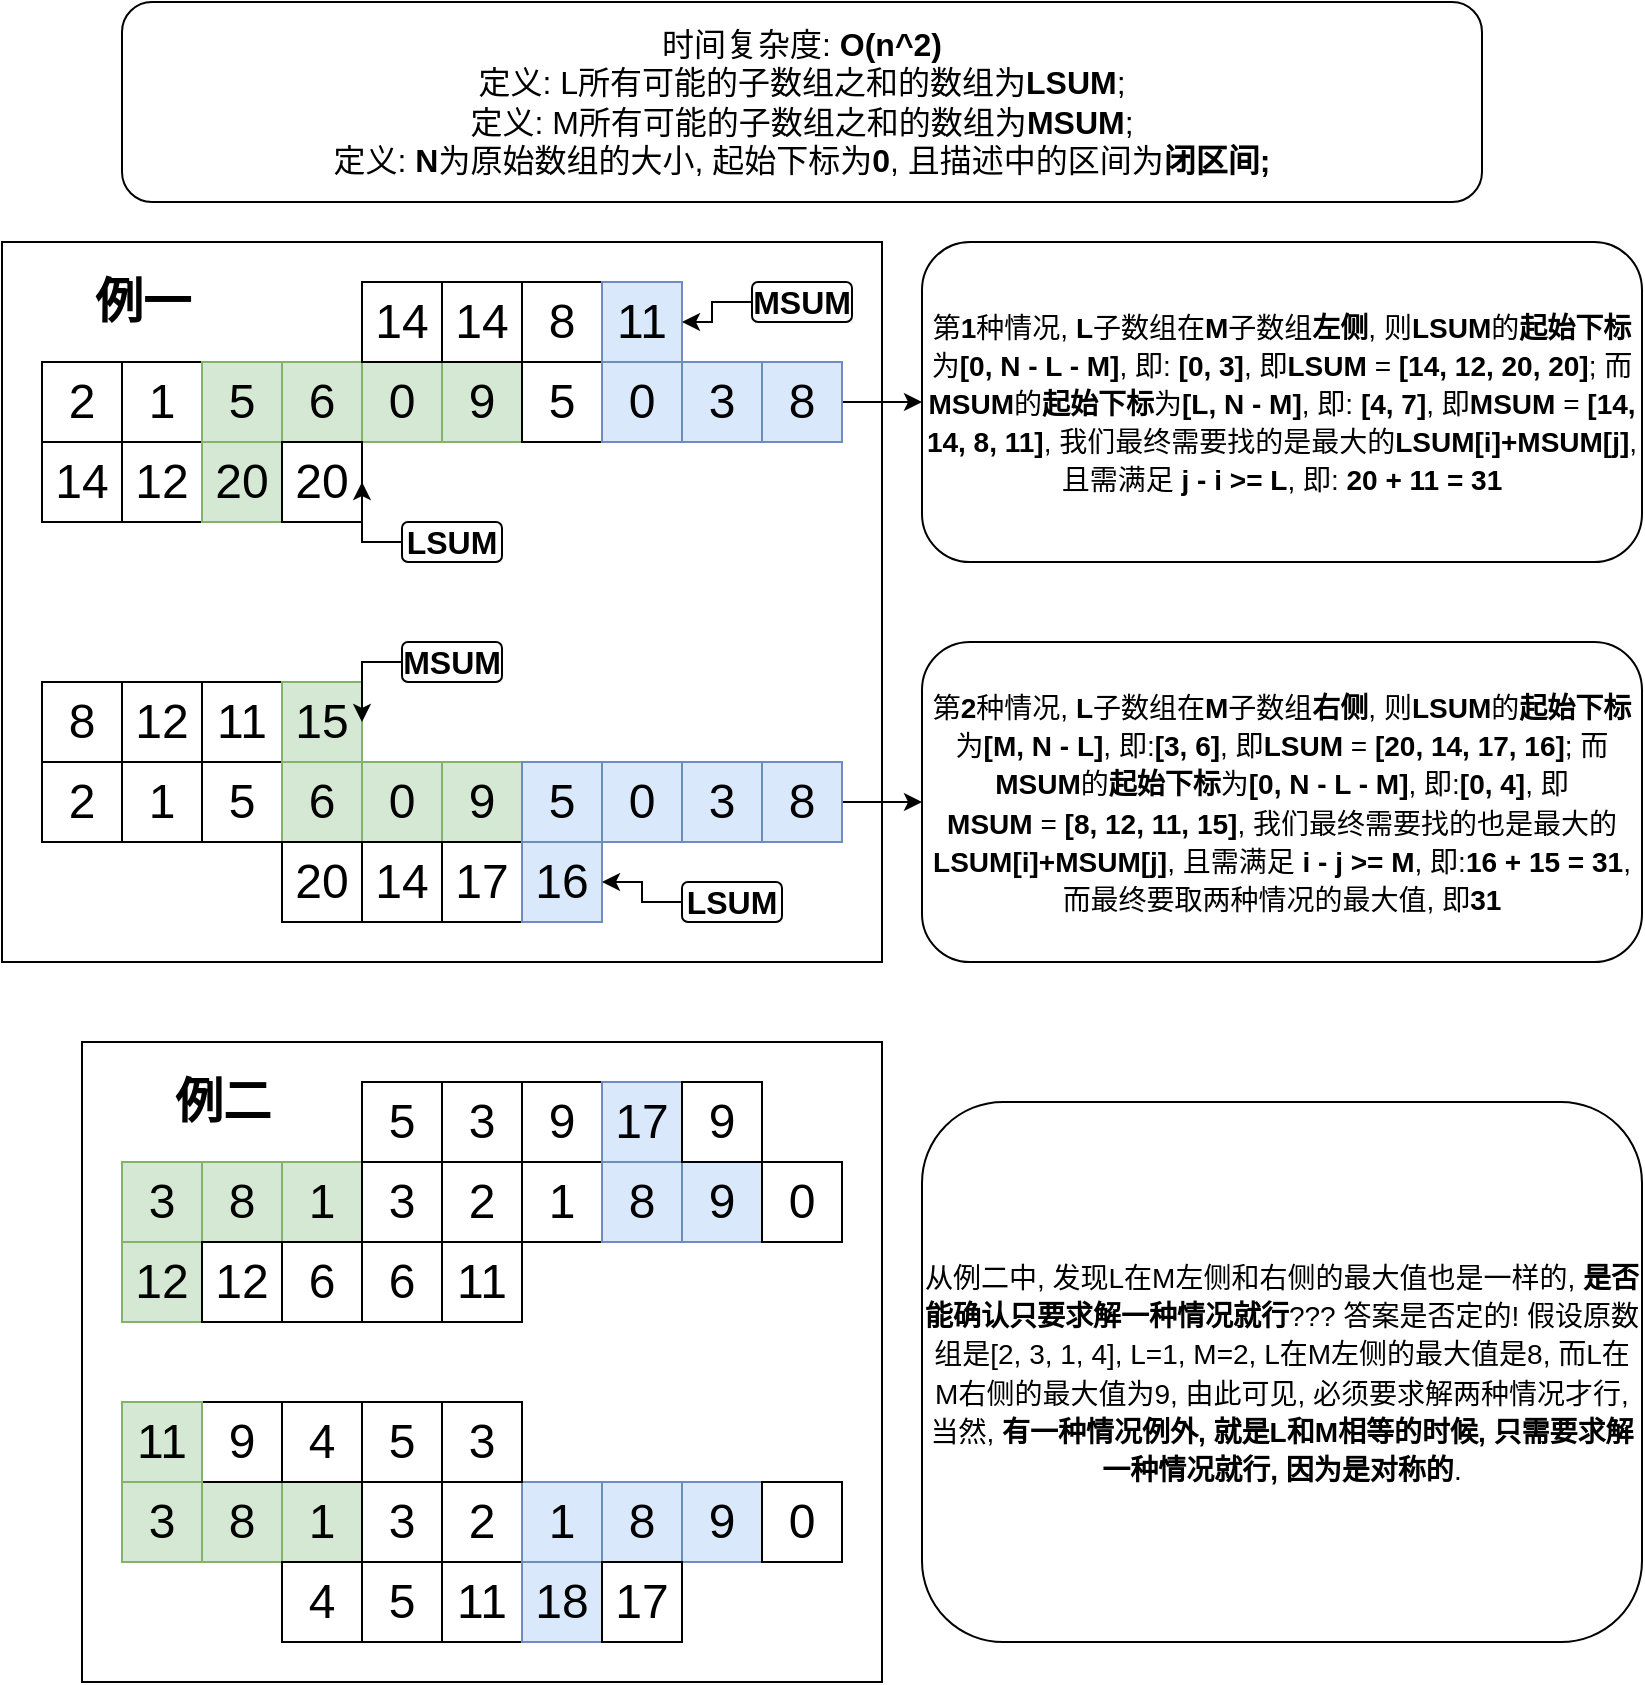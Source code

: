 <mxfile version="10.7.5" type="github"><diagram id="J-oB_Gyhdbi0Jz0GIsj-" name="Page-1"><mxGraphModel dx="918" dy="645" grid="1" gridSize="10" guides="1" tooltips="1" connect="1" arrows="1" fold="1" page="1" pageScale="1" pageWidth="850" pageHeight="1100" background="none" math="0" shadow="0"><root><mxCell id="0"/><mxCell id="1" parent="0"/><mxCell id="X7NBNO9IW3vi-4_0X4rQ-108" value="" style="rounded=0;whiteSpace=wrap;html=1;fontSize=24;" parent="1" vertex="1"><mxGeometry x="60" y="540" width="400" height="320" as="geometry"/></mxCell><mxCell id="X7NBNO9IW3vi-4_0X4rQ-107" value="" style="rounded=0;whiteSpace=wrap;html=1;fontSize=24;" parent="1" vertex="1"><mxGeometry x="20" y="140" width="440" height="360" as="geometry"/></mxCell><mxCell id="X7NBNO9IW3vi-4_0X4rQ-1" value="2" style="rounded=0;whiteSpace=wrap;html=1;fontSize=24;" parent="1" vertex="1"><mxGeometry x="40" y="200" width="40" height="40" as="geometry"/></mxCell><mxCell id="X7NBNO9IW3vi-4_0X4rQ-2" value="1" style="rounded=0;whiteSpace=wrap;html=1;fontSize=24;" parent="1" vertex="1"><mxGeometry x="80" y="200" width="40" height="40" as="geometry"/></mxCell><mxCell id="X7NBNO9IW3vi-4_0X4rQ-3" value="5" style="rounded=0;whiteSpace=wrap;html=1;fontSize=24;fillColor=#d5e8d4;strokeColor=#82b366;" parent="1" vertex="1"><mxGeometry x="120" y="200" width="40" height="40" as="geometry"/></mxCell><mxCell id="X7NBNO9IW3vi-4_0X4rQ-4" value="6" style="rounded=0;whiteSpace=wrap;html=1;fontSize=24;fillColor=#d5e8d4;strokeColor=#82b366;" parent="1" vertex="1"><mxGeometry x="160" y="200" width="40" height="40" as="geometry"/></mxCell><mxCell id="X7NBNO9IW3vi-4_0X4rQ-5" value="0" style="rounded=0;whiteSpace=wrap;html=1;fontSize=24;fillColor=#d5e8d4;strokeColor=#82b366;" parent="1" vertex="1"><mxGeometry x="200" y="200" width="40" height="40" as="geometry"/></mxCell><mxCell id="X7NBNO9IW3vi-4_0X4rQ-6" value="9" style="rounded=0;whiteSpace=wrap;html=1;fontSize=24;fillColor=#d5e8d4;strokeColor=#82b366;" parent="1" vertex="1"><mxGeometry x="240" y="200" width="40" height="40" as="geometry"/></mxCell><mxCell id="X7NBNO9IW3vi-4_0X4rQ-7" value="5" style="rounded=0;whiteSpace=wrap;html=1;fontSize=24;" parent="1" vertex="1"><mxGeometry x="280" y="200" width="40" height="40" as="geometry"/></mxCell><mxCell id="X7NBNO9IW3vi-4_0X4rQ-8" value="0" style="rounded=0;whiteSpace=wrap;html=1;fontSize=24;fillColor=#dae8fc;strokeColor=#6c8ebf;" parent="1" vertex="1"><mxGeometry x="320" y="200" width="40" height="40" as="geometry"/></mxCell><mxCell id="X7NBNO9IW3vi-4_0X4rQ-9" value="3" style="rounded=0;whiteSpace=wrap;html=1;fontSize=24;fillColor=#dae8fc;strokeColor=#6c8ebf;" parent="1" vertex="1"><mxGeometry x="360" y="200" width="40" height="40" as="geometry"/></mxCell><mxCell id="X7NBNO9IW3vi-4_0X4rQ-114" style="edgeStyle=orthogonalEdgeStyle;rounded=0;orthogonalLoop=1;jettySize=auto;html=1;exitX=1;exitY=0.5;exitDx=0;exitDy=0;entryX=0;entryY=0.5;entryDx=0;entryDy=0;fontSize=24;" parent="1" source="X7NBNO9IW3vi-4_0X4rQ-10" target="X7NBNO9IW3vi-4_0X4rQ-113" edge="1"><mxGeometry relative="1" as="geometry"/></mxCell><mxCell id="X7NBNO9IW3vi-4_0X4rQ-10" value="8" style="rounded=0;whiteSpace=wrap;html=1;fontSize=24;fillColor=#dae8fc;strokeColor=#6c8ebf;" parent="1" vertex="1"><mxGeometry x="400" y="200" width="40" height="40" as="geometry"/></mxCell><mxCell id="X7NBNO9IW3vi-4_0X4rQ-11" value="14" style="rounded=0;whiteSpace=wrap;html=1;fontSize=24;" parent="1" vertex="1"><mxGeometry x="200" y="160" width="40" height="40" as="geometry"/></mxCell><mxCell id="X7NBNO9IW3vi-4_0X4rQ-12" value="14" style="rounded=0;whiteSpace=wrap;html=1;fontSize=24;" parent="1" vertex="1"><mxGeometry x="240" y="160" width="40" height="40" as="geometry"/></mxCell><mxCell id="X7NBNO9IW3vi-4_0X4rQ-13" value="8" style="rounded=0;whiteSpace=wrap;html=1;fontSize=24;" parent="1" vertex="1"><mxGeometry x="280" y="160" width="40" height="40" as="geometry"/></mxCell><mxCell id="X7NBNO9IW3vi-4_0X4rQ-14" value="11" style="rounded=0;whiteSpace=wrap;html=1;fontSize=24;fillColor=#dae8fc;strokeColor=#6c8ebf;" parent="1" vertex="1"><mxGeometry x="320" y="160" width="40" height="40" as="geometry"/></mxCell><mxCell id="X7NBNO9IW3vi-4_0X4rQ-15" value="14" style="rounded=0;whiteSpace=wrap;html=1;fontSize=24;" parent="1" vertex="1"><mxGeometry x="40" y="240" width="40" height="40" as="geometry"/></mxCell><mxCell id="X7NBNO9IW3vi-4_0X4rQ-16" value="12" style="rounded=0;whiteSpace=wrap;html=1;fontSize=24;" parent="1" vertex="1"><mxGeometry x="80" y="240" width="40" height="40" as="geometry"/></mxCell><mxCell id="X7NBNO9IW3vi-4_0X4rQ-17" value="20" style="rounded=0;whiteSpace=wrap;html=1;fontSize=24;fillColor=#d5e8d4;strokeColor=#82b366;" parent="1" vertex="1"><mxGeometry x="120" y="240" width="40" height="40" as="geometry"/></mxCell><mxCell id="X7NBNO9IW3vi-4_0X4rQ-18" value="20" style="rounded=0;whiteSpace=wrap;html=1;fontSize=24;" parent="1" vertex="1"><mxGeometry x="160" y="240" width="40" height="40" as="geometry"/></mxCell><mxCell id="X7NBNO9IW3vi-4_0X4rQ-22" value="2" style="rounded=0;whiteSpace=wrap;html=1;fontSize=24;" parent="1" vertex="1"><mxGeometry x="40" y="400" width="40" height="40" as="geometry"/></mxCell><mxCell id="X7NBNO9IW3vi-4_0X4rQ-23" value="1" style="rounded=0;whiteSpace=wrap;html=1;fontSize=24;" parent="1" vertex="1"><mxGeometry x="80" y="400" width="40" height="40" as="geometry"/></mxCell><mxCell id="X7NBNO9IW3vi-4_0X4rQ-24" value="5" style="rounded=0;whiteSpace=wrap;html=1;fontSize=24;" parent="1" vertex="1"><mxGeometry x="120" y="400" width="40" height="40" as="geometry"/></mxCell><mxCell id="X7NBNO9IW3vi-4_0X4rQ-25" value="6" style="rounded=0;whiteSpace=wrap;html=1;fontSize=24;fillColor=#d5e8d4;strokeColor=#82b366;" parent="1" vertex="1"><mxGeometry x="160" y="400" width="40" height="40" as="geometry"/></mxCell><mxCell id="X7NBNO9IW3vi-4_0X4rQ-26" value="0" style="rounded=0;whiteSpace=wrap;html=1;fontSize=24;fillColor=#d5e8d4;strokeColor=#82b366;" parent="1" vertex="1"><mxGeometry x="200" y="400" width="40" height="40" as="geometry"/></mxCell><mxCell id="X7NBNO9IW3vi-4_0X4rQ-27" value="9" style="rounded=0;whiteSpace=wrap;html=1;fontSize=24;fillColor=#d5e8d4;strokeColor=#82b366;" parent="1" vertex="1"><mxGeometry x="240" y="400" width="40" height="40" as="geometry"/></mxCell><mxCell id="X7NBNO9IW3vi-4_0X4rQ-28" value="5" style="rounded=0;whiteSpace=wrap;html=1;fontSize=24;fillColor=#dae8fc;strokeColor=#6c8ebf;" parent="1" vertex="1"><mxGeometry x="280" y="400" width="40" height="40" as="geometry"/></mxCell><mxCell id="X7NBNO9IW3vi-4_0X4rQ-29" value="0" style="rounded=0;whiteSpace=wrap;html=1;fontSize=24;fillColor=#dae8fc;strokeColor=#6c8ebf;" parent="1" vertex="1"><mxGeometry x="320" y="400" width="40" height="40" as="geometry"/></mxCell><mxCell id="X7NBNO9IW3vi-4_0X4rQ-30" value="3" style="rounded=0;whiteSpace=wrap;html=1;fontSize=24;fillColor=#dae8fc;strokeColor=#6c8ebf;" parent="1" vertex="1"><mxGeometry x="360" y="400" width="40" height="40" as="geometry"/></mxCell><mxCell id="X7NBNO9IW3vi-4_0X4rQ-116" style="edgeStyle=orthogonalEdgeStyle;rounded=0;orthogonalLoop=1;jettySize=auto;html=1;exitX=1;exitY=0.5;exitDx=0;exitDy=0;entryX=0;entryY=0.5;entryDx=0;entryDy=0;fontSize=24;" parent="1" source="X7NBNO9IW3vi-4_0X4rQ-31" target="X7NBNO9IW3vi-4_0X4rQ-115" edge="1"><mxGeometry relative="1" as="geometry"/></mxCell><mxCell id="X7NBNO9IW3vi-4_0X4rQ-31" value="8" style="rounded=0;whiteSpace=wrap;html=1;fontSize=24;fillColor=#dae8fc;strokeColor=#6c8ebf;" parent="1" vertex="1"><mxGeometry x="400" y="400" width="40" height="40" as="geometry"/></mxCell><mxCell id="X7NBNO9IW3vi-4_0X4rQ-32" value="8" style="rounded=0;whiteSpace=wrap;html=1;fontSize=24;" parent="1" vertex="1"><mxGeometry x="40" y="360" width="40" height="40" as="geometry"/></mxCell><mxCell id="X7NBNO9IW3vi-4_0X4rQ-33" value="12" style="rounded=0;whiteSpace=wrap;html=1;fontSize=24;" parent="1" vertex="1"><mxGeometry x="80" y="360" width="40" height="40" as="geometry"/></mxCell><mxCell id="X7NBNO9IW3vi-4_0X4rQ-34" value="11" style="rounded=0;whiteSpace=wrap;html=1;fontSize=24;" parent="1" vertex="1"><mxGeometry x="120" y="360" width="40" height="40" as="geometry"/></mxCell><mxCell id="X7NBNO9IW3vi-4_0X4rQ-35" value="15" style="rounded=0;whiteSpace=wrap;html=1;fontSize=24;fillColor=#d5e8d4;strokeColor=#82b366;" parent="1" vertex="1"><mxGeometry x="160" y="360" width="40" height="40" as="geometry"/></mxCell><mxCell id="X7NBNO9IW3vi-4_0X4rQ-36" value="20" style="rounded=0;whiteSpace=wrap;html=1;fontSize=24;" parent="1" vertex="1"><mxGeometry x="160" y="440" width="40" height="40" as="geometry"/></mxCell><mxCell id="X7NBNO9IW3vi-4_0X4rQ-37" value="14" style="rounded=0;whiteSpace=wrap;html=1;fontSize=24;" parent="1" vertex="1"><mxGeometry x="200" y="440" width="40" height="40" as="geometry"/></mxCell><mxCell id="X7NBNO9IW3vi-4_0X4rQ-38" value="17" style="rounded=0;whiteSpace=wrap;html=1;fontSize=24;" parent="1" vertex="1"><mxGeometry x="240" y="440" width="40" height="40" as="geometry"/></mxCell><mxCell id="X7NBNO9IW3vi-4_0X4rQ-39" value="16" style="rounded=0;whiteSpace=wrap;html=1;fontSize=24;fillColor=#dae8fc;strokeColor=#6c8ebf;" parent="1" vertex="1"><mxGeometry x="280" y="440" width="40" height="40" as="geometry"/></mxCell><mxCell id="X7NBNO9IW3vi-4_0X4rQ-57" value="3" style="rounded=0;whiteSpace=wrap;html=1;fontSize=24;fillColor=#d5e8d4;strokeColor=#82b366;" parent="1" vertex="1"><mxGeometry x="80" y="600" width="40" height="40" as="geometry"/></mxCell><mxCell id="X7NBNO9IW3vi-4_0X4rQ-58" value="8" style="rounded=0;whiteSpace=wrap;html=1;fontSize=24;fillColor=#d5e8d4;strokeColor=#82b366;" parent="1" vertex="1"><mxGeometry x="120" y="600" width="40" height="40" as="geometry"/></mxCell><mxCell id="X7NBNO9IW3vi-4_0X4rQ-59" value="1" style="rounded=0;whiteSpace=wrap;html=1;fontSize=24;fillColor=#d5e8d4;strokeColor=#82b366;" parent="1" vertex="1"><mxGeometry x="160" y="600" width="40" height="40" as="geometry"/></mxCell><mxCell id="X7NBNO9IW3vi-4_0X4rQ-60" value="3" style="rounded=0;whiteSpace=wrap;html=1;fontSize=24;" parent="1" vertex="1"><mxGeometry x="200" y="600" width="40" height="40" as="geometry"/></mxCell><mxCell id="X7NBNO9IW3vi-4_0X4rQ-61" value="2" style="rounded=0;whiteSpace=wrap;html=1;fontSize=24;" parent="1" vertex="1"><mxGeometry x="240" y="600" width="40" height="40" as="geometry"/></mxCell><mxCell id="X7NBNO9IW3vi-4_0X4rQ-62" value="1" style="rounded=0;whiteSpace=wrap;html=1;fontSize=24;" parent="1" vertex="1"><mxGeometry x="280" y="600" width="40" height="40" as="geometry"/></mxCell><mxCell id="X7NBNO9IW3vi-4_0X4rQ-63" value="8" style="rounded=0;whiteSpace=wrap;html=1;fontSize=24;fillColor=#dae8fc;strokeColor=#6c8ebf;" parent="1" vertex="1"><mxGeometry x="320" y="600" width="40" height="40" as="geometry"/></mxCell><mxCell id="X7NBNO9IW3vi-4_0X4rQ-64" value="9" style="rounded=0;whiteSpace=wrap;html=1;fontSize=24;fillColor=#dae8fc;strokeColor=#6c8ebf;" parent="1" vertex="1"><mxGeometry x="360" y="600" width="40" height="40" as="geometry"/></mxCell><mxCell id="X7NBNO9IW3vi-4_0X4rQ-65" value="0" style="rounded=0;whiteSpace=wrap;html=1;fontSize=24;" parent="1" vertex="1"><mxGeometry x="400" y="600" width="40" height="40" as="geometry"/></mxCell><mxCell id="X7NBNO9IW3vi-4_0X4rQ-67" value="3" style="rounded=0;whiteSpace=wrap;html=1;fontSize=24;" parent="1" vertex="1"><mxGeometry x="240" y="560" width="40" height="40" as="geometry"/></mxCell><mxCell id="X7NBNO9IW3vi-4_0X4rQ-68" value="9" style="rounded=0;whiteSpace=wrap;html=1;fontSize=24;" parent="1" vertex="1"><mxGeometry x="280" y="560" width="40" height="40" as="geometry"/></mxCell><mxCell id="X7NBNO9IW3vi-4_0X4rQ-69" value="17" style="rounded=0;whiteSpace=wrap;html=1;fontSize=24;fillColor=#dae8fc;strokeColor=#6c8ebf;" parent="1" vertex="1"><mxGeometry x="320" y="560" width="40" height="40" as="geometry"/></mxCell><mxCell id="X7NBNO9IW3vi-4_0X4rQ-70" value="9" style="rounded=0;whiteSpace=wrap;html=1;fontSize=24;" parent="1" vertex="1"><mxGeometry x="360" y="560" width="40" height="40" as="geometry"/></mxCell><mxCell id="X7NBNO9IW3vi-4_0X4rQ-71" value="12" style="rounded=0;whiteSpace=wrap;html=1;fontSize=24;fillColor=#d5e8d4;strokeColor=#82b366;" parent="1" vertex="1"><mxGeometry x="80" y="640" width="40" height="40" as="geometry"/></mxCell><mxCell id="X7NBNO9IW3vi-4_0X4rQ-72" value="12" style="rounded=0;whiteSpace=wrap;html=1;fontSize=24;" parent="1" vertex="1"><mxGeometry x="120" y="640" width="40" height="40" as="geometry"/></mxCell><mxCell id="X7NBNO9IW3vi-4_0X4rQ-73" value="6" style="rounded=0;whiteSpace=wrap;html=1;fontSize=24;" parent="1" vertex="1"><mxGeometry x="160" y="640" width="40" height="40" as="geometry"/></mxCell><mxCell id="X7NBNO9IW3vi-4_0X4rQ-74" value="6" style="rounded=0;whiteSpace=wrap;html=1;fontSize=24;" parent="1" vertex="1"><mxGeometry x="200" y="640" width="40" height="40" as="geometry"/></mxCell><mxCell id="X7NBNO9IW3vi-4_0X4rQ-82" value="11" style="rounded=0;whiteSpace=wrap;html=1;fontSize=24;" parent="1" vertex="1"><mxGeometry x="240" y="640" width="40" height="40" as="geometry"/></mxCell><mxCell id="X7NBNO9IW3vi-4_0X4rQ-85" value="5" style="rounded=0;whiteSpace=wrap;html=1;fontSize=24;" parent="1" vertex="1"><mxGeometry x="200" y="560" width="40" height="40" as="geometry"/></mxCell><mxCell id="X7NBNO9IW3vi-4_0X4rQ-87" value="3" style="rounded=0;whiteSpace=wrap;html=1;fontSize=24;fillColor=#d5e8d4;strokeColor=#82b366;" parent="1" vertex="1"><mxGeometry x="80" y="760" width="40" height="40" as="geometry"/></mxCell><mxCell id="X7NBNO9IW3vi-4_0X4rQ-88" value="8" style="rounded=0;whiteSpace=wrap;html=1;fontSize=24;fillColor=#d5e8d4;strokeColor=#82b366;" parent="1" vertex="1"><mxGeometry x="120" y="760" width="40" height="40" as="geometry"/></mxCell><mxCell id="X7NBNO9IW3vi-4_0X4rQ-89" value="1" style="rounded=0;whiteSpace=wrap;html=1;fontSize=24;fillColor=#d5e8d4;strokeColor=#82b366;" parent="1" vertex="1"><mxGeometry x="160" y="760" width="40" height="40" as="geometry"/></mxCell><mxCell id="X7NBNO9IW3vi-4_0X4rQ-90" value="3" style="rounded=0;whiteSpace=wrap;html=1;fontSize=24;" parent="1" vertex="1"><mxGeometry x="200" y="760" width="40" height="40" as="geometry"/></mxCell><mxCell id="X7NBNO9IW3vi-4_0X4rQ-91" value="2" style="rounded=0;whiteSpace=wrap;html=1;fontSize=24;" parent="1" vertex="1"><mxGeometry x="240" y="760" width="40" height="40" as="geometry"/></mxCell><mxCell id="X7NBNO9IW3vi-4_0X4rQ-92" value="1" style="rounded=0;whiteSpace=wrap;html=1;fontSize=24;fillColor=#dae8fc;strokeColor=#6c8ebf;" parent="1" vertex="1"><mxGeometry x="280" y="760" width="40" height="40" as="geometry"/></mxCell><mxCell id="X7NBNO9IW3vi-4_0X4rQ-93" value="8" style="rounded=0;whiteSpace=wrap;html=1;fontSize=24;fillColor=#dae8fc;strokeColor=#6c8ebf;" parent="1" vertex="1"><mxGeometry x="320" y="760" width="40" height="40" as="geometry"/></mxCell><mxCell id="X7NBNO9IW3vi-4_0X4rQ-94" value="9" style="rounded=0;whiteSpace=wrap;html=1;fontSize=24;fillColor=#dae8fc;strokeColor=#6c8ebf;" parent="1" vertex="1"><mxGeometry x="360" y="760" width="40" height="40" as="geometry"/></mxCell><mxCell id="X7NBNO9IW3vi-4_0X4rQ-95" value="0" style="rounded=0;whiteSpace=wrap;html=1;fontSize=24;" parent="1" vertex="1"><mxGeometry x="400" y="760" width="40" height="40" as="geometry"/></mxCell><mxCell id="X7NBNO9IW3vi-4_0X4rQ-96" value="4" style="rounded=0;whiteSpace=wrap;html=1;fontSize=24;" parent="1" vertex="1"><mxGeometry x="160" y="800" width="40" height="40" as="geometry"/></mxCell><mxCell id="X7NBNO9IW3vi-4_0X4rQ-97" value="5" style="rounded=0;whiteSpace=wrap;html=1;fontSize=24;" parent="1" vertex="1"><mxGeometry x="200" y="800" width="40" height="40" as="geometry"/></mxCell><mxCell id="X7NBNO9IW3vi-4_0X4rQ-98" value="11" style="rounded=0;whiteSpace=wrap;html=1;fontSize=24;" parent="1" vertex="1"><mxGeometry x="240" y="800" width="40" height="40" as="geometry"/></mxCell><mxCell id="X7NBNO9IW3vi-4_0X4rQ-99" value="18" style="rounded=0;whiteSpace=wrap;html=1;fontSize=24;fillColor=#dae8fc;strokeColor=#6c8ebf;" parent="1" vertex="1"><mxGeometry x="280" y="800" width="40" height="40" as="geometry"/></mxCell><mxCell id="X7NBNO9IW3vi-4_0X4rQ-100" value="17" style="rounded=0;whiteSpace=wrap;html=1;fontSize=24;" parent="1" vertex="1"><mxGeometry x="320" y="800" width="40" height="40" as="geometry"/></mxCell><mxCell id="X7NBNO9IW3vi-4_0X4rQ-101" value="9" style="rounded=0;whiteSpace=wrap;html=1;fontSize=24;" parent="1" vertex="1"><mxGeometry x="120" y="720" width="40" height="40" as="geometry"/></mxCell><mxCell id="X7NBNO9IW3vi-4_0X4rQ-102" value="4" style="rounded=0;whiteSpace=wrap;html=1;fontSize=24;" parent="1" vertex="1"><mxGeometry x="160" y="720" width="40" height="40" as="geometry"/></mxCell><mxCell id="X7NBNO9IW3vi-4_0X4rQ-103" value="5" style="rounded=0;whiteSpace=wrap;html=1;fontSize=24;" parent="1" vertex="1"><mxGeometry x="200" y="720" width="40" height="40" as="geometry"/></mxCell><mxCell id="X7NBNO9IW3vi-4_0X4rQ-104" value="3" style="rounded=0;whiteSpace=wrap;html=1;fontSize=24;" parent="1" vertex="1"><mxGeometry x="240" y="720" width="40" height="40" as="geometry"/></mxCell><mxCell id="X7NBNO9IW3vi-4_0X4rQ-105" value="11" style="rounded=0;whiteSpace=wrap;html=1;fontSize=24;fillColor=#d5e8d4;strokeColor=#82b366;" parent="1" vertex="1"><mxGeometry x="80" y="720" width="40" height="40" as="geometry"/></mxCell><mxCell id="X7NBNO9IW3vi-4_0X4rQ-109" value="例一" style="text;strokeColor=none;fillColor=none;html=1;fontSize=24;fontStyle=1;verticalAlign=middle;align=center;" parent="1" vertex="1"><mxGeometry x="40" y="150" width="100" height="40" as="geometry"/></mxCell><mxCell id="X7NBNO9IW3vi-4_0X4rQ-110" value="例二" style="text;strokeColor=none;fillColor=none;html=1;fontSize=24;fontStyle=1;verticalAlign=middle;align=center;" parent="1" vertex="1"><mxGeometry x="80" y="550" width="100" height="40" as="geometry"/></mxCell><mxCell id="X7NBNO9IW3vi-4_0X4rQ-113" value="&lt;font style=&quot;font-size: 14px&quot;&gt;第&lt;b&gt;1&lt;/b&gt;种情况, &lt;b&gt;L&lt;/b&gt;子数组在&lt;b&gt;M&lt;/b&gt;子数组&lt;b&gt;左侧&lt;/b&gt;, 则&lt;b&gt;LSUM&lt;/b&gt;的&lt;b&gt;起始下标&lt;/b&gt;为&lt;b&gt;[0, N - L - M]&lt;/b&gt;, 即: &lt;b&gt;[0, 3]&lt;/b&gt;, 即&lt;b&gt;LSUM&amp;nbsp;&lt;/b&gt;=&amp;nbsp;&lt;b&gt;[14, 12, 20, 20]&lt;/b&gt;; 而&lt;b&gt;MSUM&lt;/b&gt;的&lt;b&gt;起始下标&lt;/b&gt;为&lt;b&gt;[L, N - M]&lt;/b&gt;, 即: &lt;b&gt;[4, 7]&lt;/b&gt;, 即&lt;b&gt;MSUM&amp;nbsp;&lt;/b&gt;=&amp;nbsp;&lt;b&gt;[14, 14, 8, 11]&lt;/b&gt;, 我们最终需要找的是最大的&lt;b&gt;LSUM[i]+MSUM[j]&lt;/b&gt;, 且需满足&amp;nbsp;&lt;b&gt;j - i &amp;gt;= L&lt;/b&gt;, 即: &lt;b&gt;20 + 11 = 31&lt;/b&gt;&lt;/font&gt;" style="rounded=1;whiteSpace=wrap;html=1;fontSize=16;" parent="1" vertex="1"><mxGeometry x="480" y="140" width="360" height="160" as="geometry"/></mxCell><mxCell id="X7NBNO9IW3vi-4_0X4rQ-115" value="&lt;font style=&quot;font-size: 14px&quot;&gt;第&lt;b&gt;2&lt;/b&gt;种情况,&amp;nbsp;&lt;b&gt;L&lt;/b&gt;子数组在&lt;b&gt;M&lt;/b&gt;子数组&lt;b&gt;右侧&lt;/b&gt;, 则&lt;b&gt;LSUM&lt;/b&gt;的&lt;b&gt;起始下标&lt;/b&gt;为&lt;b&gt;[M, N - L]&lt;/b&gt;, 即:&lt;b&gt;[3, 6]&lt;/b&gt;, 即&lt;b&gt;LSUM&amp;nbsp;&lt;/b&gt;=&amp;nbsp;&lt;b&gt;[20, 14, 17, 16]&lt;/b&gt;; 而&lt;b&gt;MSUM&lt;/b&gt;的&lt;b&gt;起始下标&lt;/b&gt;为&lt;b&gt;[0, N - L - M]&lt;/b&gt;, 即:&lt;b&gt;[0, 4]&lt;/b&gt;, 即&lt;b&gt;MSUM&amp;nbsp;&lt;/b&gt;=&amp;nbsp;&lt;b&gt;[8, 12, 11, 15]&lt;/b&gt;, 我们最终需要找的也是最大的&lt;b&gt;LSUM[i]+MSUM[j]&lt;/b&gt;, 且需满足 &lt;b&gt;i&amp;nbsp;- j &amp;gt;= M&lt;/b&gt;, 即:&lt;b&gt;16&amp;nbsp;+ 15 = 31&lt;/b&gt;, 而最终要取两种情况的最大值, 即&lt;b&gt;31&lt;/b&gt;&lt;/font&gt;&lt;br&gt;" style="rounded=1;whiteSpace=wrap;html=1;fontSize=16;" parent="1" vertex="1"><mxGeometry x="480" y="340" width="360" height="160" as="geometry"/></mxCell><mxCell id="X7NBNO9IW3vi-4_0X4rQ-117" value="时间复杂度: &lt;b&gt;O(n^2)&lt;/b&gt;&lt;br&gt;定义: L所有可能的子数组之和的数组为&lt;b&gt;LSUM&lt;/b&gt;;&lt;br&gt;定义: M所有可能的子数组之和的数组为&lt;b&gt;M&lt;/b&gt;&lt;b&gt;SUM&lt;/b&gt;;&lt;br&gt;定义:&amp;nbsp;&lt;b&gt;N&lt;/b&gt;为原始数组的大小, 起始下标为&lt;b&gt;0&lt;/b&gt;, 且描述中的区间为&lt;b&gt;闭区间;&lt;/b&gt;" style="rounded=1;whiteSpace=wrap;html=1;fontSize=16;" parent="1" vertex="1"><mxGeometry x="80" y="20" width="680" height="100" as="geometry"/></mxCell><mxCell id="X7NBNO9IW3vi-4_0X4rQ-120" style="edgeStyle=orthogonalEdgeStyle;rounded=0;orthogonalLoop=1;jettySize=auto;html=1;exitX=0;exitY=0.5;exitDx=0;exitDy=0;fontSize=16;" parent="1" source="X7NBNO9IW3vi-4_0X4rQ-118" target="X7NBNO9IW3vi-4_0X4rQ-18" edge="1"><mxGeometry relative="1" as="geometry"/></mxCell><mxCell id="X7NBNO9IW3vi-4_0X4rQ-118" value="LSUM" style="rounded=1;whiteSpace=wrap;html=1;fontSize=16;fontStyle=1" parent="1" vertex="1"><mxGeometry x="220" y="280" width="50" height="20" as="geometry"/></mxCell><mxCell id="X7NBNO9IW3vi-4_0X4rQ-123" style="edgeStyle=orthogonalEdgeStyle;rounded=0;orthogonalLoop=1;jettySize=auto;html=1;exitX=0;exitY=0.5;exitDx=0;exitDy=0;fontSize=16;" parent="1" source="X7NBNO9IW3vi-4_0X4rQ-121" edge="1"><mxGeometry relative="1" as="geometry"><mxPoint x="360" y="180" as="targetPoint"/><Array as="points"><mxPoint x="375" y="170"/><mxPoint x="375" y="180"/><mxPoint x="360" y="180"/></Array></mxGeometry></mxCell><mxCell id="X7NBNO9IW3vi-4_0X4rQ-121" value="MSUM" style="rounded=1;whiteSpace=wrap;html=1;fontSize=16;fontStyle=1" parent="1" vertex="1"><mxGeometry x="395" y="160" width="50" height="20" as="geometry"/></mxCell><mxCell id="X7NBNO9IW3vi-4_0X4rQ-126" style="edgeStyle=orthogonalEdgeStyle;rounded=0;orthogonalLoop=1;jettySize=auto;html=1;exitX=0;exitY=0.5;exitDx=0;exitDy=0;entryX=1;entryY=0.5;entryDx=0;entryDy=0;fontSize=16;" parent="1" source="X7NBNO9IW3vi-4_0X4rQ-125" target="X7NBNO9IW3vi-4_0X4rQ-35" edge="1"><mxGeometry relative="1" as="geometry"/></mxCell><mxCell id="X7NBNO9IW3vi-4_0X4rQ-125" value="MSUM" style="rounded=1;whiteSpace=wrap;html=1;fontSize=16;fontStyle=1" parent="1" vertex="1"><mxGeometry x="220" y="340" width="50" height="20" as="geometry"/></mxCell><mxCell id="X7NBNO9IW3vi-4_0X4rQ-129" style="edgeStyle=orthogonalEdgeStyle;rounded=0;orthogonalLoop=1;jettySize=auto;html=1;exitX=0;exitY=0.5;exitDx=0;exitDy=0;entryX=1;entryY=0.5;entryDx=0;entryDy=0;fontSize=16;" parent="1" source="X7NBNO9IW3vi-4_0X4rQ-127" target="X7NBNO9IW3vi-4_0X4rQ-39" edge="1"><mxGeometry relative="1" as="geometry"/></mxCell><mxCell id="X7NBNO9IW3vi-4_0X4rQ-127" value="LSUM" style="rounded=1;whiteSpace=wrap;html=1;fontSize=16;fontStyle=1" parent="1" vertex="1"><mxGeometry x="360" y="460" width="50" height="20" as="geometry"/></mxCell><mxCell id="X7NBNO9IW3vi-4_0X4rQ-131" value="&lt;font style=&quot;font-size: 14px&quot;&gt;从例二中, 发现L在M左侧和右侧的最大值也是一样的, &lt;b&gt;是否能确认只要求解一种情况就行&lt;/b&gt;??? 答案是否定的! 假设原数组是[2, 3, 1, 4], L=1, M=2, L在M左侧的最大值是8, 而L在M右侧的最大值为9, 由此可见, 必须要求解两种情况才行, 当然, &lt;b&gt;有一种情况例外, 就是L和M相等的时候, 只需要求解一种情况就行, 因为是对称的&lt;/b&gt;.&lt;br&gt;&lt;/font&gt;" style="rounded=1;whiteSpace=wrap;html=1;fontSize=16;" parent="1" vertex="1"><mxGeometry x="480" y="570" width="360" height="270" as="geometry"/></mxCell></root></mxGraphModel></diagram></mxfile>